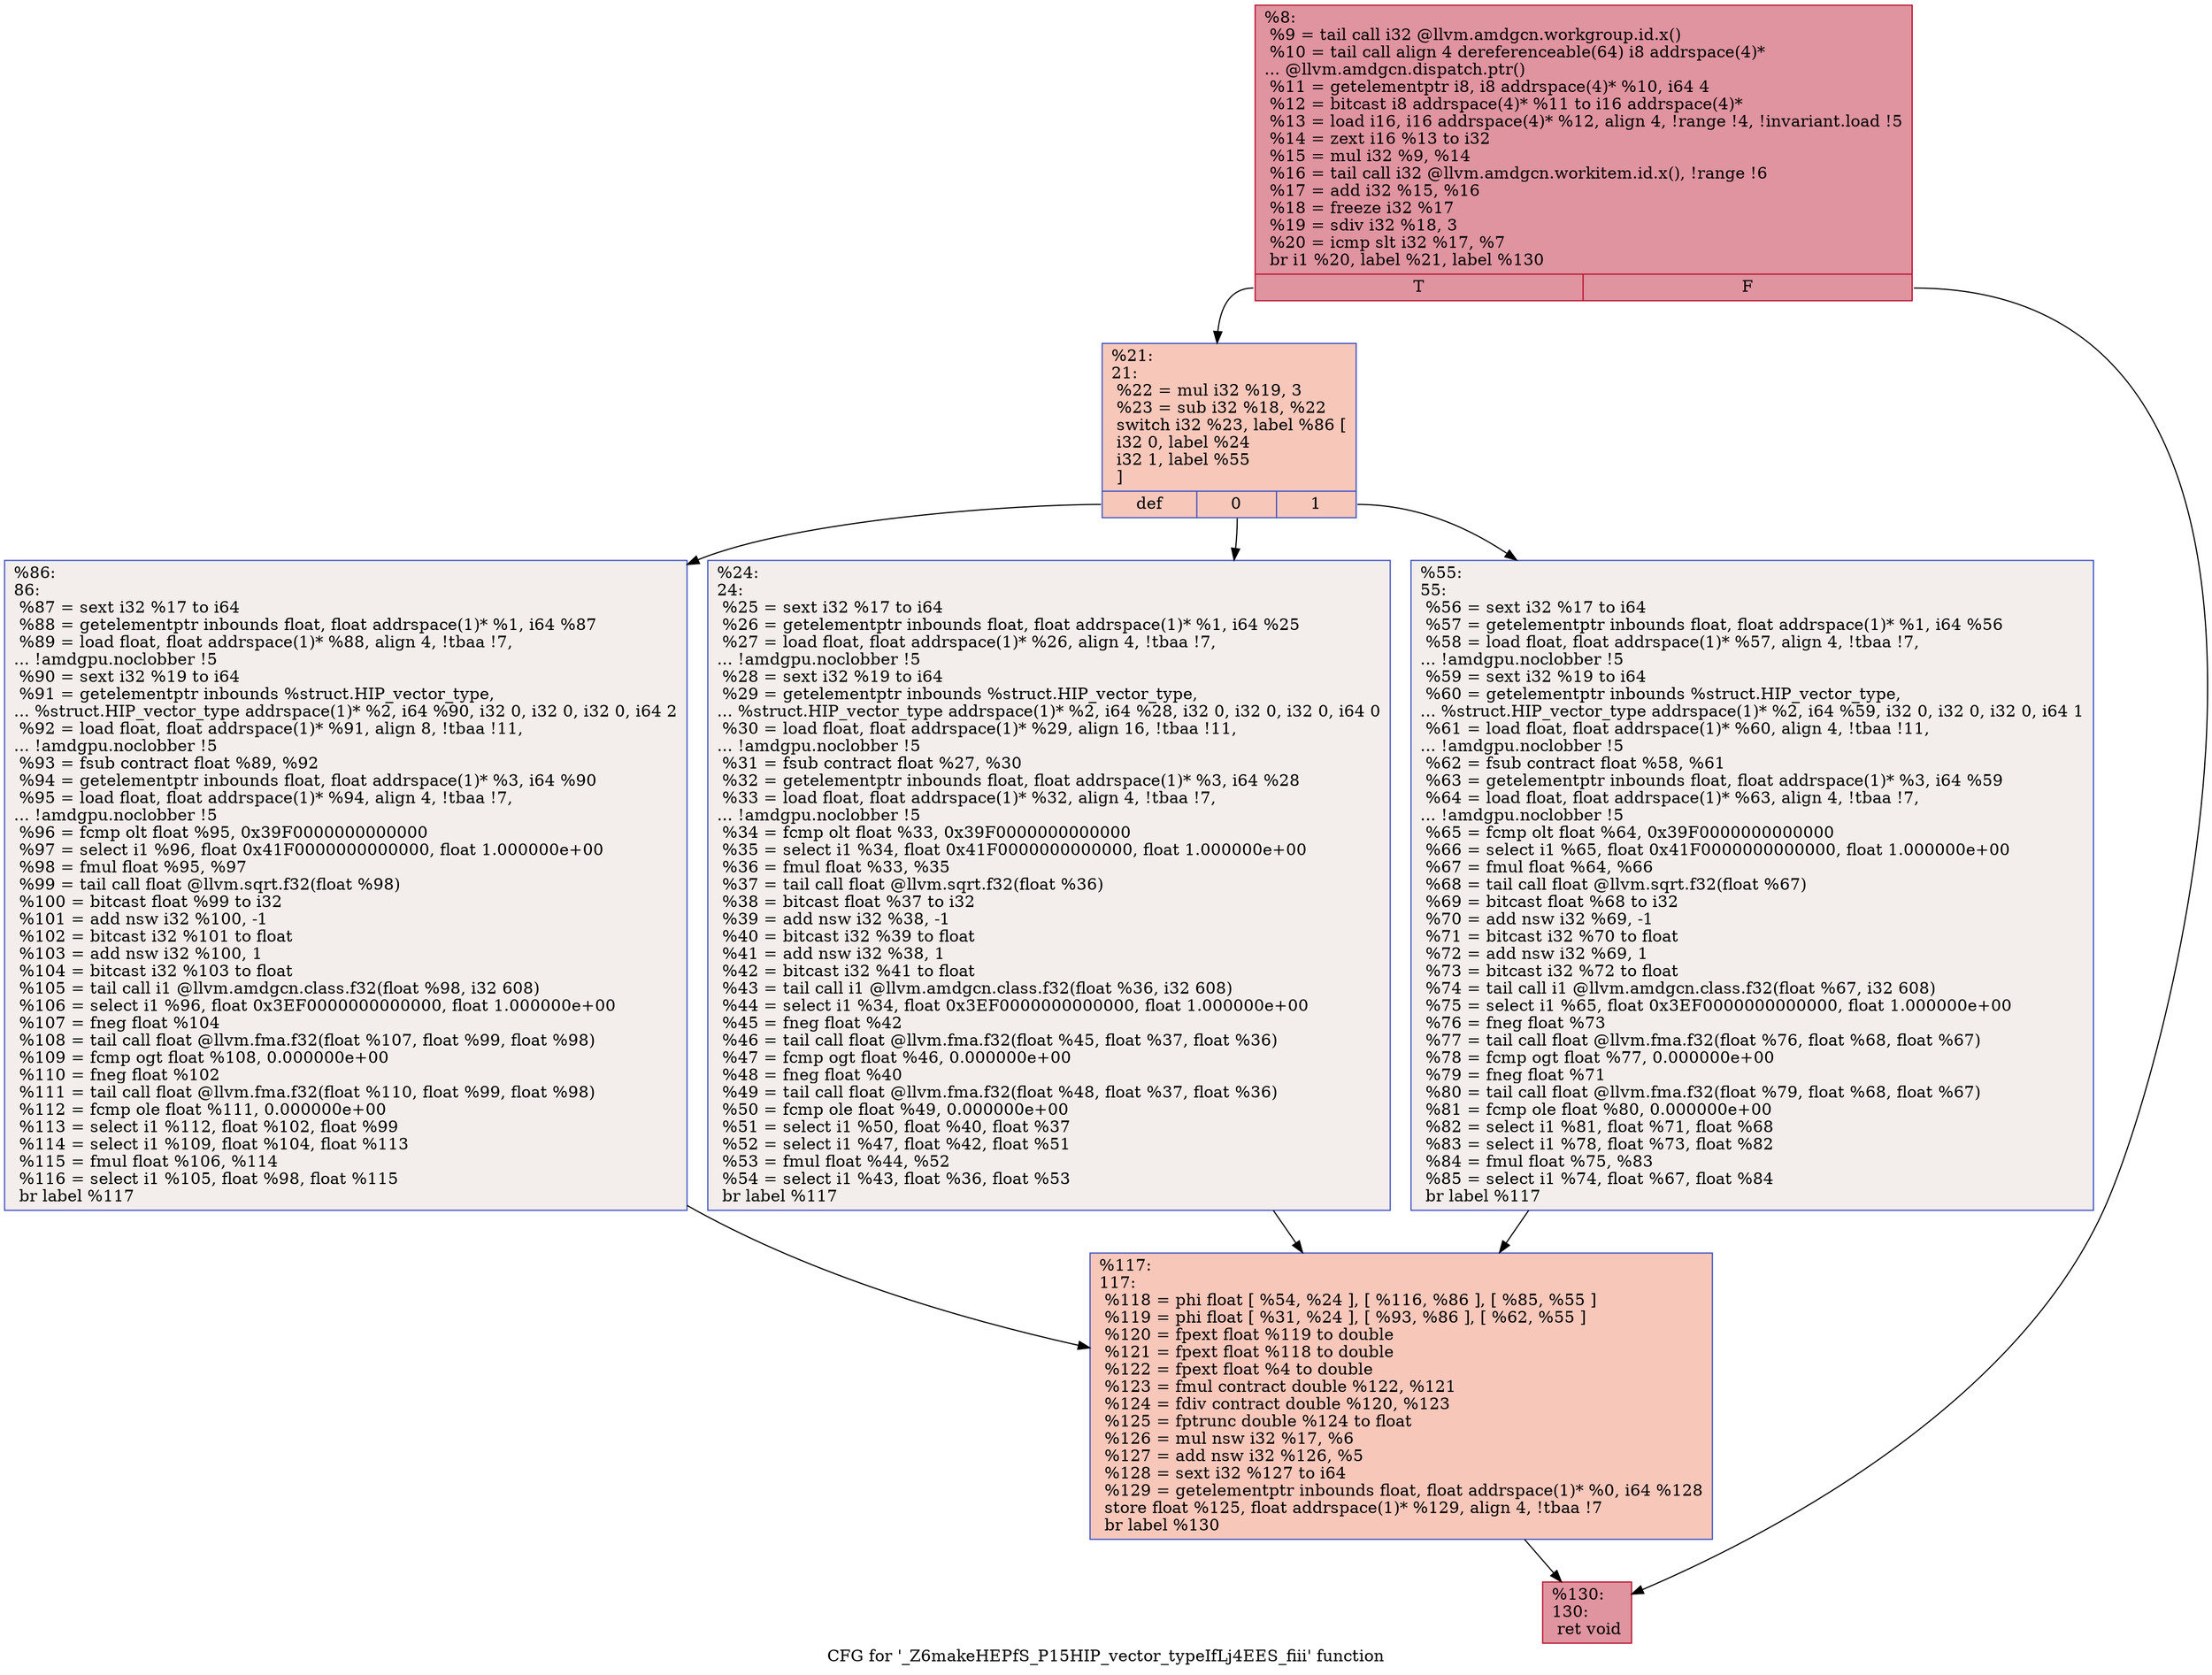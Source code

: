 digraph "CFG for '_Z6makeHEPfS_P15HIP_vector_typeIfLj4EES_fiii' function" {
	label="CFG for '_Z6makeHEPfS_P15HIP_vector_typeIfLj4EES_fiii' function";

	Node0x4f12350 [shape=record,color="#b70d28ff", style=filled, fillcolor="#b70d2870",label="{%8:\l  %9 = tail call i32 @llvm.amdgcn.workgroup.id.x()\l  %10 = tail call align 4 dereferenceable(64) i8 addrspace(4)*\l... @llvm.amdgcn.dispatch.ptr()\l  %11 = getelementptr i8, i8 addrspace(4)* %10, i64 4\l  %12 = bitcast i8 addrspace(4)* %11 to i16 addrspace(4)*\l  %13 = load i16, i16 addrspace(4)* %12, align 4, !range !4, !invariant.load !5\l  %14 = zext i16 %13 to i32\l  %15 = mul i32 %9, %14\l  %16 = tail call i32 @llvm.amdgcn.workitem.id.x(), !range !6\l  %17 = add i32 %15, %16\l  %18 = freeze i32 %17\l  %19 = sdiv i32 %18, 3\l  %20 = icmp slt i32 %17, %7\l  br i1 %20, label %21, label %130\l|{<s0>T|<s1>F}}"];
	Node0x4f12350:s0 -> Node0x4f151b0;
	Node0x4f12350:s1 -> Node0x4f15240;
	Node0x4f151b0 [shape=record,color="#3d50c3ff", style=filled, fillcolor="#ec7f6370",label="{%21:\l21:                                               \l  %22 = mul i32 %19, 3\l  %23 = sub i32 %18, %22\l  switch i32 %23, label %86 [\l    i32 0, label %24\l    i32 1, label %55\l  ]\l|{<s0>def|<s1>0|<s2>1}}"];
	Node0x4f151b0:s0 -> Node0x4f154a0;
	Node0x4f151b0:s1 -> Node0x4f15520;
	Node0x4f151b0:s2 -> Node0x4f155e0;
	Node0x4f15520 [shape=record,color="#3d50c3ff", style=filled, fillcolor="#e5d8d170",label="{%24:\l24:                                               \l  %25 = sext i32 %17 to i64\l  %26 = getelementptr inbounds float, float addrspace(1)* %1, i64 %25\l  %27 = load float, float addrspace(1)* %26, align 4, !tbaa !7,\l... !amdgpu.noclobber !5\l  %28 = sext i32 %19 to i64\l  %29 = getelementptr inbounds %struct.HIP_vector_type,\l... %struct.HIP_vector_type addrspace(1)* %2, i64 %28, i32 0, i32 0, i32 0, i64 0\l  %30 = load float, float addrspace(1)* %29, align 16, !tbaa !11,\l... !amdgpu.noclobber !5\l  %31 = fsub contract float %27, %30\l  %32 = getelementptr inbounds float, float addrspace(1)* %3, i64 %28\l  %33 = load float, float addrspace(1)* %32, align 4, !tbaa !7,\l... !amdgpu.noclobber !5\l  %34 = fcmp olt float %33, 0x39F0000000000000\l  %35 = select i1 %34, float 0x41F0000000000000, float 1.000000e+00\l  %36 = fmul float %33, %35\l  %37 = tail call float @llvm.sqrt.f32(float %36)\l  %38 = bitcast float %37 to i32\l  %39 = add nsw i32 %38, -1\l  %40 = bitcast i32 %39 to float\l  %41 = add nsw i32 %38, 1\l  %42 = bitcast i32 %41 to float\l  %43 = tail call i1 @llvm.amdgcn.class.f32(float %36, i32 608)\l  %44 = select i1 %34, float 0x3EF0000000000000, float 1.000000e+00\l  %45 = fneg float %42\l  %46 = tail call float @llvm.fma.f32(float %45, float %37, float %36)\l  %47 = fcmp ogt float %46, 0.000000e+00\l  %48 = fneg float %40\l  %49 = tail call float @llvm.fma.f32(float %48, float %37, float %36)\l  %50 = fcmp ole float %49, 0.000000e+00\l  %51 = select i1 %50, float %40, float %37\l  %52 = select i1 %47, float %42, float %51\l  %53 = fmul float %44, %52\l  %54 = select i1 %43, float %36, float %53\l  br label %117\l}"];
	Node0x4f15520 -> Node0x4f18ae0;
	Node0x4f155e0 [shape=record,color="#3d50c3ff", style=filled, fillcolor="#e5d8d170",label="{%55:\l55:                                               \l  %56 = sext i32 %17 to i64\l  %57 = getelementptr inbounds float, float addrspace(1)* %1, i64 %56\l  %58 = load float, float addrspace(1)* %57, align 4, !tbaa !7,\l... !amdgpu.noclobber !5\l  %59 = sext i32 %19 to i64\l  %60 = getelementptr inbounds %struct.HIP_vector_type,\l... %struct.HIP_vector_type addrspace(1)* %2, i64 %59, i32 0, i32 0, i32 0, i64 1\l  %61 = load float, float addrspace(1)* %60, align 4, !tbaa !11,\l... !amdgpu.noclobber !5\l  %62 = fsub contract float %58, %61\l  %63 = getelementptr inbounds float, float addrspace(1)* %3, i64 %59\l  %64 = load float, float addrspace(1)* %63, align 4, !tbaa !7,\l... !amdgpu.noclobber !5\l  %65 = fcmp olt float %64, 0x39F0000000000000\l  %66 = select i1 %65, float 0x41F0000000000000, float 1.000000e+00\l  %67 = fmul float %64, %66\l  %68 = tail call float @llvm.sqrt.f32(float %67)\l  %69 = bitcast float %68 to i32\l  %70 = add nsw i32 %69, -1\l  %71 = bitcast i32 %70 to float\l  %72 = add nsw i32 %69, 1\l  %73 = bitcast i32 %72 to float\l  %74 = tail call i1 @llvm.amdgcn.class.f32(float %67, i32 608)\l  %75 = select i1 %65, float 0x3EF0000000000000, float 1.000000e+00\l  %76 = fneg float %73\l  %77 = tail call float @llvm.fma.f32(float %76, float %68, float %67)\l  %78 = fcmp ogt float %77, 0.000000e+00\l  %79 = fneg float %71\l  %80 = tail call float @llvm.fma.f32(float %79, float %68, float %67)\l  %81 = fcmp ole float %80, 0.000000e+00\l  %82 = select i1 %81, float %71, float %68\l  %83 = select i1 %78, float %73, float %82\l  %84 = fmul float %75, %83\l  %85 = select i1 %74, float %67, float %84\l  br label %117\l}"];
	Node0x4f155e0 -> Node0x4f18ae0;
	Node0x4f154a0 [shape=record,color="#3d50c3ff", style=filled, fillcolor="#e5d8d170",label="{%86:\l86:                                               \l  %87 = sext i32 %17 to i64\l  %88 = getelementptr inbounds float, float addrspace(1)* %1, i64 %87\l  %89 = load float, float addrspace(1)* %88, align 4, !tbaa !7,\l... !amdgpu.noclobber !5\l  %90 = sext i32 %19 to i64\l  %91 = getelementptr inbounds %struct.HIP_vector_type,\l... %struct.HIP_vector_type addrspace(1)* %2, i64 %90, i32 0, i32 0, i32 0, i64 2\l  %92 = load float, float addrspace(1)* %91, align 8, !tbaa !11,\l... !amdgpu.noclobber !5\l  %93 = fsub contract float %89, %92\l  %94 = getelementptr inbounds float, float addrspace(1)* %3, i64 %90\l  %95 = load float, float addrspace(1)* %94, align 4, !tbaa !7,\l... !amdgpu.noclobber !5\l  %96 = fcmp olt float %95, 0x39F0000000000000\l  %97 = select i1 %96, float 0x41F0000000000000, float 1.000000e+00\l  %98 = fmul float %95, %97\l  %99 = tail call float @llvm.sqrt.f32(float %98)\l  %100 = bitcast float %99 to i32\l  %101 = add nsw i32 %100, -1\l  %102 = bitcast i32 %101 to float\l  %103 = add nsw i32 %100, 1\l  %104 = bitcast i32 %103 to float\l  %105 = tail call i1 @llvm.amdgcn.class.f32(float %98, i32 608)\l  %106 = select i1 %96, float 0x3EF0000000000000, float 1.000000e+00\l  %107 = fneg float %104\l  %108 = tail call float @llvm.fma.f32(float %107, float %99, float %98)\l  %109 = fcmp ogt float %108, 0.000000e+00\l  %110 = fneg float %102\l  %111 = tail call float @llvm.fma.f32(float %110, float %99, float %98)\l  %112 = fcmp ole float %111, 0.000000e+00\l  %113 = select i1 %112, float %102, float %99\l  %114 = select i1 %109, float %104, float %113\l  %115 = fmul float %106, %114\l  %116 = select i1 %105, float %98, float %115\l  br label %117\l}"];
	Node0x4f154a0 -> Node0x4f18ae0;
	Node0x4f18ae0 [shape=record,color="#3d50c3ff", style=filled, fillcolor="#ec7f6370",label="{%117:\l117:                                              \l  %118 = phi float [ %54, %24 ], [ %116, %86 ], [ %85, %55 ]\l  %119 = phi float [ %31, %24 ], [ %93, %86 ], [ %62, %55 ]\l  %120 = fpext float %119 to double\l  %121 = fpext float %118 to double\l  %122 = fpext float %4 to double\l  %123 = fmul contract double %122, %121\l  %124 = fdiv contract double %120, %123\l  %125 = fptrunc double %124 to float\l  %126 = mul nsw i32 %17, %6\l  %127 = add nsw i32 %126, %5\l  %128 = sext i32 %127 to i64\l  %129 = getelementptr inbounds float, float addrspace(1)* %0, i64 %128\l  store float %125, float addrspace(1)* %129, align 4, !tbaa !7\l  br label %130\l}"];
	Node0x4f18ae0 -> Node0x4f15240;
	Node0x4f15240 [shape=record,color="#b70d28ff", style=filled, fillcolor="#b70d2870",label="{%130:\l130:                                              \l  ret void\l}"];
}
